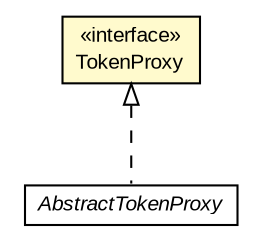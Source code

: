 #!/usr/local/bin/dot
#
# Class diagram 
# Generated by UMLGraph version R5_6-24-gf6e263 (http://www.umlgraph.org/)
#

digraph G {
	edge [fontname="arial",fontsize=10,labelfontname="arial",labelfontsize=10];
	node [fontname="arial",fontsize=10,shape=plaintext];
	nodesep=0.25;
	ranksep=0.5;
	// eu.europa.esig.dss.validation.reports.wrapper.TokenProxy
	c734438 [label=<<table title="eu.europa.esig.dss.validation.reports.wrapper.TokenProxy" border="0" cellborder="1" cellspacing="0" cellpadding="2" port="p" bgcolor="lemonChiffon" href="./TokenProxy.html">
		<tr><td><table border="0" cellspacing="0" cellpadding="1">
<tr><td align="center" balign="center"> &#171;interface&#187; </td></tr>
<tr><td align="center" balign="center"> TokenProxy </td></tr>
		</table></td></tr>
		</table>>, URL="./TokenProxy.html", fontname="arial", fontcolor="black", fontsize=10.0];
	// eu.europa.esig.dss.validation.reports.wrapper.AbstractTokenProxy
	c734444 [label=<<table title="eu.europa.esig.dss.validation.reports.wrapper.AbstractTokenProxy" border="0" cellborder="1" cellspacing="0" cellpadding="2" port="p" href="./AbstractTokenProxy.html">
		<tr><td><table border="0" cellspacing="0" cellpadding="1">
<tr><td align="center" balign="center"><font face="arial italic"> AbstractTokenProxy </font></td></tr>
		</table></td></tr>
		</table>>, URL="./AbstractTokenProxy.html", fontname="arial", fontcolor="black", fontsize=10.0];
	//eu.europa.esig.dss.validation.reports.wrapper.AbstractTokenProxy implements eu.europa.esig.dss.validation.reports.wrapper.TokenProxy
	c734438:p -> c734444:p [dir=back,arrowtail=empty,style=dashed];
}

